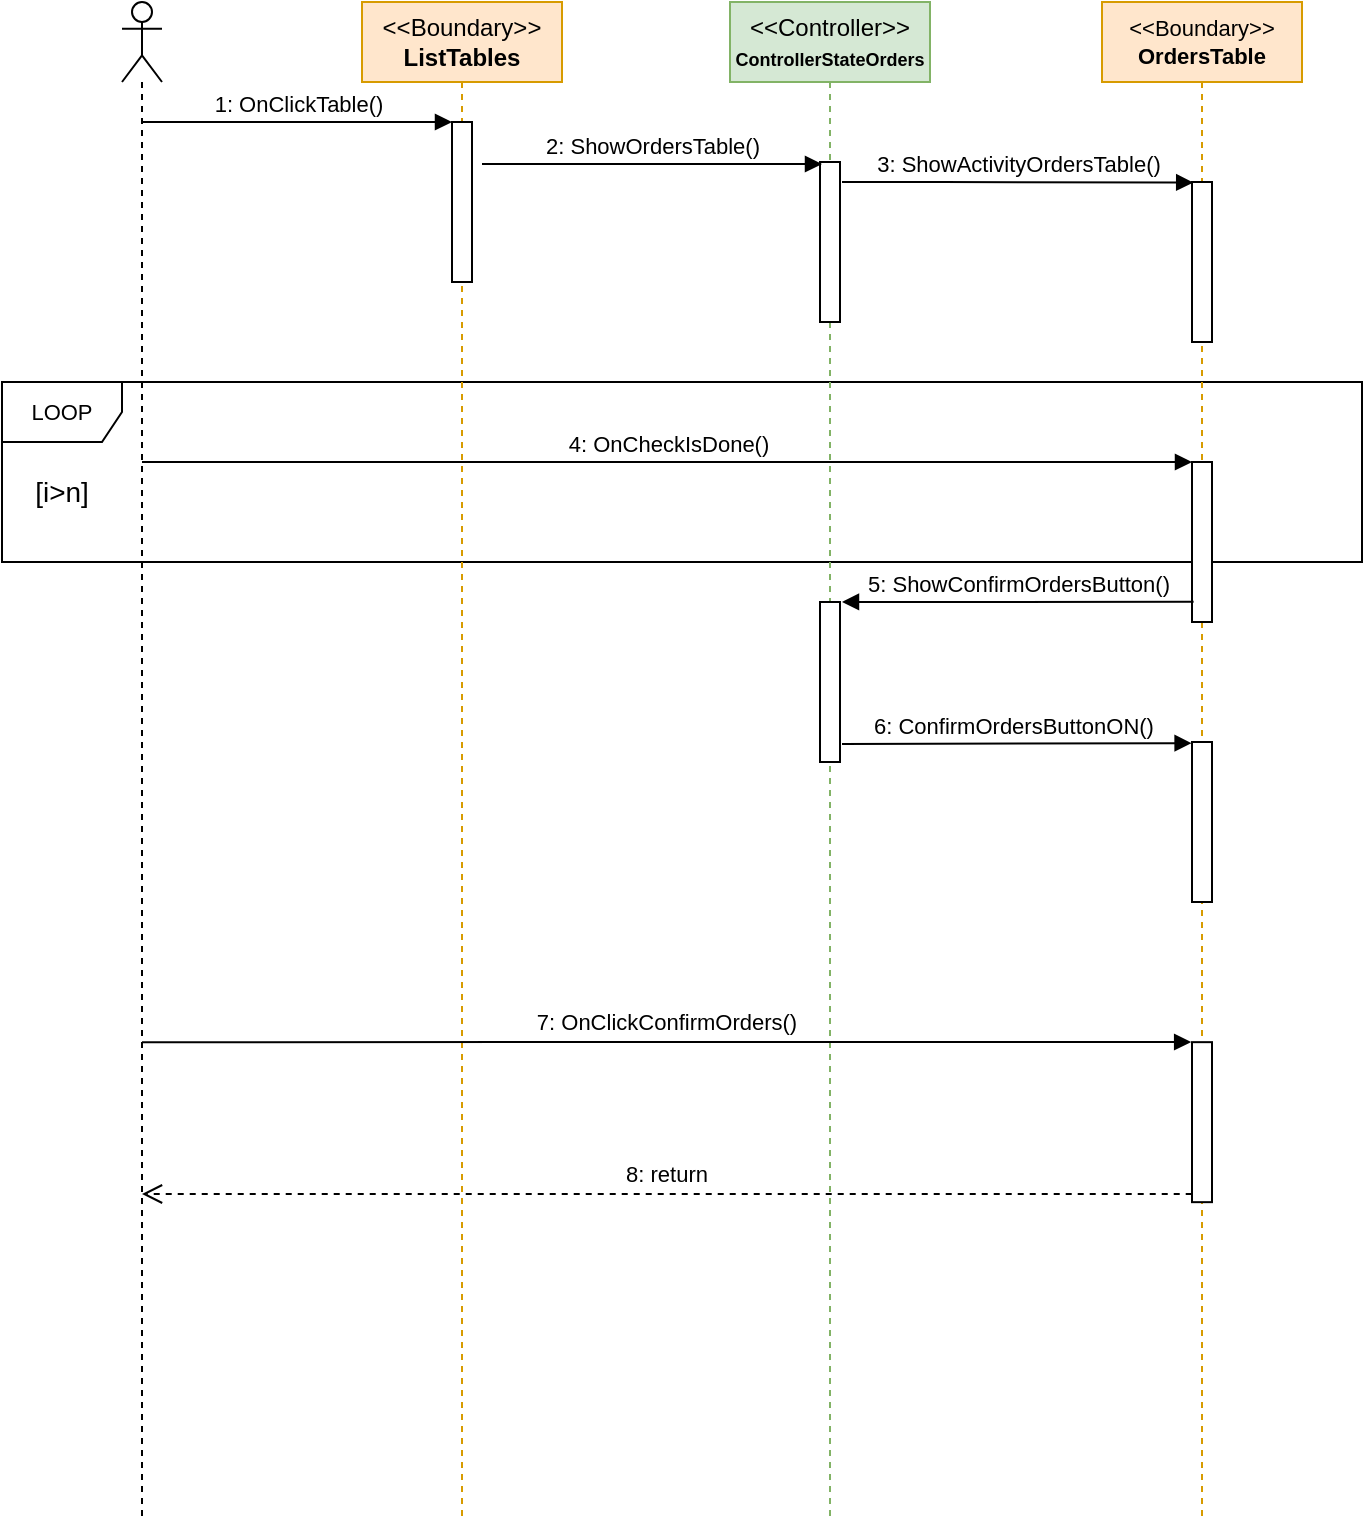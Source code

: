 <mxfile version="20.7.4" type="device"><diagram id="1eMttz_6LEeSIhVellPE" name="Pagina-1"><mxGraphModel dx="1167" dy="572" grid="1" gridSize="10" guides="1" tooltips="1" connect="1" arrows="1" fold="1" page="1" pageScale="1" pageWidth="827" pageHeight="1169" math="0" shadow="0"><root><mxCell id="0"/><mxCell id="1" parent="0"/><mxCell id="jaDhumgDUEXCjP6EV5KC-24" value="LOOP" style="shape=umlFrame;whiteSpace=wrap;html=1;fontSize=11;" parent="1" vertex="1"><mxGeometry y="270" width="680" height="90" as="geometry"/></mxCell><mxCell id="jaDhumgDUEXCjP6EV5KC-1" value="" style="shape=umlLifeline;participant=umlActor;perimeter=lifelinePerimeter;whiteSpace=wrap;html=1;container=1;collapsible=0;recursiveResize=0;verticalAlign=top;spacingTop=36;outlineConnect=0;" parent="1" vertex="1"><mxGeometry x="60" y="80" width="20" height="760" as="geometry"/></mxCell><mxCell id="jaDhumgDUEXCjP6EV5KC-2" value="&amp;lt;&amp;lt;Boundary&amp;gt;&amp;gt;&lt;br&gt;&lt;b&gt;ListTables&lt;/b&gt;" style="shape=umlLifeline;perimeter=lifelinePerimeter;whiteSpace=wrap;html=1;container=1;collapsible=0;recursiveResize=0;outlineConnect=0;fillColor=#ffe6cc;strokeColor=#d79b00;" parent="1" vertex="1"><mxGeometry x="180" y="80" width="100" height="760" as="geometry"/></mxCell><mxCell id="jaDhumgDUEXCjP6EV5KC-3" value="" style="html=1;points=[];perimeter=orthogonalPerimeter;" parent="jaDhumgDUEXCjP6EV5KC-2" vertex="1"><mxGeometry x="45" y="60" width="10" height="80" as="geometry"/></mxCell><mxCell id="jaDhumgDUEXCjP6EV5KC-4" value="1: OnClickTable()" style="html=1;verticalAlign=bottom;endArrow=block;rounded=0;" parent="1" source="jaDhumgDUEXCjP6EV5KC-1" target="jaDhumgDUEXCjP6EV5KC-3" edge="1"><mxGeometry width="80" relative="1" as="geometry"><mxPoint x="370" y="190" as="sourcePoint"/><mxPoint x="450" y="190" as="targetPoint"/><Array as="points"><mxPoint x="140" y="140"/></Array></mxGeometry></mxCell><mxCell id="jaDhumgDUEXCjP6EV5KC-5" value="&amp;lt;&amp;lt;Controller&amp;gt;&amp;gt;&lt;br&gt;&lt;font size=&quot;1&quot; style=&quot;&quot;&gt;&lt;b style=&quot;font-size: 9px;&quot;&gt;ControllerStateOrders&lt;/b&gt;&lt;/font&gt;" style="shape=umlLifeline;perimeter=lifelinePerimeter;whiteSpace=wrap;html=1;container=1;collapsible=0;recursiveResize=0;outlineConnect=0;fillColor=#d5e8d4;strokeColor=#82b366;" parent="1" vertex="1"><mxGeometry x="364" y="80" width="100" height="760" as="geometry"/></mxCell><mxCell id="jaDhumgDUEXCjP6EV5KC-6" value="" style="html=1;points=[];perimeter=orthogonalPerimeter;fontSize=9;" parent="jaDhumgDUEXCjP6EV5KC-5" vertex="1"><mxGeometry x="45" y="80" width="10" height="80" as="geometry"/></mxCell><mxCell id="jaDhumgDUEXCjP6EV5KC-22" value="" style="html=1;points=[];perimeter=orthogonalPerimeter;fontSize=11;" parent="jaDhumgDUEXCjP6EV5KC-5" vertex="1"><mxGeometry x="45" y="300" width="10" height="80" as="geometry"/></mxCell><mxCell id="jaDhumgDUEXCjP6EV5KC-7" value="&lt;font style=&quot;font-size: 11px;&quot;&gt;2: ShowOrdersTable()&lt;/font&gt;" style="html=1;verticalAlign=bottom;endArrow=block;rounded=0;fontSize=9;" parent="1" edge="1"><mxGeometry width="80" relative="1" as="geometry"><mxPoint x="240" y="161" as="sourcePoint"/><mxPoint x="410" y="161" as="targetPoint"/><Array as="points"/></mxGeometry></mxCell><mxCell id="jaDhumgDUEXCjP6EV5KC-8" value="&amp;lt;&amp;lt;Boundary&amp;gt;&amp;gt;&lt;br&gt;&lt;b&gt;OrdersTable&lt;/b&gt;" style="shape=umlLifeline;perimeter=lifelinePerimeter;whiteSpace=wrap;html=1;container=1;collapsible=0;recursiveResize=0;outlineConnect=0;fontSize=11;fillColor=#ffe6cc;strokeColor=#d79b00;" parent="1" vertex="1"><mxGeometry x="550" y="80" width="100" height="760" as="geometry"/></mxCell><mxCell id="jaDhumgDUEXCjP6EV5KC-9" value="" style="html=1;points=[];perimeter=orthogonalPerimeter;fontSize=11;" parent="jaDhumgDUEXCjP6EV5KC-8" vertex="1"><mxGeometry x="45" y="90" width="10" height="80" as="geometry"/></mxCell><mxCell id="jaDhumgDUEXCjP6EV5KC-14" value="" style="html=1;points=[];perimeter=orthogonalPerimeter;fontSize=11;" parent="jaDhumgDUEXCjP6EV5KC-8" vertex="1"><mxGeometry x="45" y="230" width="10" height="80" as="geometry"/></mxCell><mxCell id="jaDhumgDUEXCjP6EV5KC-26" value="" style="html=1;points=[];perimeter=orthogonalPerimeter;fontSize=14;" parent="jaDhumgDUEXCjP6EV5KC-8" vertex="1"><mxGeometry x="45" y="520.08" width="10" height="80" as="geometry"/></mxCell><mxCell id="jaDhumgDUEXCjP6EV5KC-21" value="" style="html=1;points=[];perimeter=orthogonalPerimeter;fontSize=11;" parent="jaDhumgDUEXCjP6EV5KC-8" vertex="1"><mxGeometry x="45" y="370" width="10" height="80" as="geometry"/></mxCell><mxCell id="jaDhumgDUEXCjP6EV5KC-10" value="3: ShowActivityOrdersTable()" style="html=1;verticalAlign=bottom;endArrow=block;rounded=0;fontSize=11;entryX=0.06;entryY=0.003;entryDx=0;entryDy=0;entryPerimeter=0;" parent="1" target="jaDhumgDUEXCjP6EV5KC-9" edge="1"><mxGeometry width="80" relative="1" as="geometry"><mxPoint x="420" y="170" as="sourcePoint"/><mxPoint x="590" y="170" as="targetPoint"/><Array as="points"><mxPoint x="470" y="170"/></Array></mxGeometry></mxCell><mxCell id="jaDhumgDUEXCjP6EV5KC-20" value="6: ConfirmOrdersButtonON()&amp;nbsp;" style="html=1;verticalAlign=bottom;endArrow=block;rounded=0;fontSize=11;entryX=-0.02;entryY=0.007;entryDx=0;entryDy=0;entryPerimeter=0;" parent="1" target="jaDhumgDUEXCjP6EV5KC-21" edge="1"><mxGeometry width="80" relative="1" as="geometry"><mxPoint x="420" y="451" as="sourcePoint"/><mxPoint x="590" y="562" as="targetPoint"/><Array as="points"/></mxGeometry></mxCell><mxCell id="jaDhumgDUEXCjP6EV5KC-23" value="5: ShowConfirmOrdersButton()" style="html=1;verticalAlign=bottom;endArrow=block;rounded=0;fontSize=11;exitX=0.08;exitY=0.874;exitDx=0;exitDy=0;exitPerimeter=0;" parent="1" source="jaDhumgDUEXCjP6EV5KC-14" edge="1"><mxGeometry width="80" relative="1" as="geometry"><mxPoint x="590" y="380" as="sourcePoint"/><mxPoint x="420" y="380" as="targetPoint"/></mxGeometry></mxCell><mxCell id="jaDhumgDUEXCjP6EV5KC-15" value="4: OnCheckIsDone()" style="html=1;verticalAlign=bottom;endArrow=block;rounded=0;fontSize=11;" parent="1" source="jaDhumgDUEXCjP6EV5KC-1" target="jaDhumgDUEXCjP6EV5KC-14" edge="1"><mxGeometry width="80" relative="1" as="geometry"><mxPoint x="80" y="310" as="sourcePoint"/><mxPoint x="520" y="340" as="targetPoint"/><Array as="points"><mxPoint x="260" y="310"/></Array></mxGeometry></mxCell><mxCell id="jaDhumgDUEXCjP6EV5KC-25" value="&lt;font style=&quot;font-size: 14px;&quot;&gt;[i&amp;gt;n]&lt;/font&gt;" style="text;html=1;strokeColor=none;fillColor=none;align=center;verticalAlign=middle;whiteSpace=wrap;rounded=0;fontSize=11;" parent="1" vertex="1"><mxGeometry y="310" width="60" height="30" as="geometry"/></mxCell><mxCell id="jaDhumgDUEXCjP6EV5KC-27" value="&lt;font style=&quot;font-size: 11px;&quot;&gt;7: OnClickConfirmOrders()&lt;/font&gt;" style="html=1;verticalAlign=bottom;endArrow=block;rounded=0;fontSize=14;entryX=-0.042;entryY=-0.001;entryDx=0;entryDy=0;entryPerimeter=0;" parent="1" target="jaDhumgDUEXCjP6EV5KC-26" edge="1"><mxGeometry width="80" relative="1" as="geometry"><mxPoint x="70" y="600.08" as="sourcePoint"/><mxPoint x="590" y="600.08" as="targetPoint"/></mxGeometry></mxCell><mxCell id="jaDhumgDUEXCjP6EV5KC-29" value="&lt;font style=&quot;font-size: 11px;&quot;&gt;8: return&lt;/font&gt;" style="html=1;verticalAlign=bottom;endArrow=open;dashed=1;endSize=8;rounded=0;fontSize=14;exitX=-0.014;exitY=0.949;exitDx=0;exitDy=0;exitPerimeter=0;" parent="1" source="jaDhumgDUEXCjP6EV5KC-26" target="jaDhumgDUEXCjP6EV5KC-1" edge="1"><mxGeometry relative="1" as="geometry"><mxPoint x="390" y="490" as="sourcePoint"/><mxPoint x="310" y="490" as="targetPoint"/></mxGeometry></mxCell></root></mxGraphModel></diagram></mxfile>